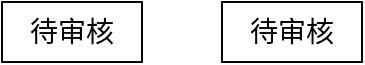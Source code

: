 <mxfile version="24.5.5" type="github">
  <diagram name="第 1 页" id="ItVehEv1kVIxlN1hyoNc">
    <mxGraphModel dx="956" dy="530" grid="1" gridSize="10" guides="1" tooltips="1" connect="1" arrows="1" fold="1" page="1" pageScale="1" pageWidth="827" pageHeight="1169" math="0" shadow="0">
      <root>
        <mxCell id="0" />
        <mxCell id="1" parent="0" />
        <mxCell id="WwAJ-ztaGhPFFEOnefpK-1" value="&lt;font style=&quot;font-size: 14px;&quot;&gt;待审核&lt;/font&gt;" style="rounded=0;whiteSpace=wrap;html=1;" vertex="1" parent="1">
          <mxGeometry x="130" y="240" width="70" height="30" as="geometry" />
        </mxCell>
        <mxCell id="WwAJ-ztaGhPFFEOnefpK-2" value="&lt;font style=&quot;font-size: 14px;&quot;&gt;待审核&lt;/font&gt;" style="rounded=0;whiteSpace=wrap;html=1;" vertex="1" parent="1">
          <mxGeometry x="240" y="240" width="70" height="30" as="geometry" />
        </mxCell>
      </root>
    </mxGraphModel>
  </diagram>
</mxfile>
